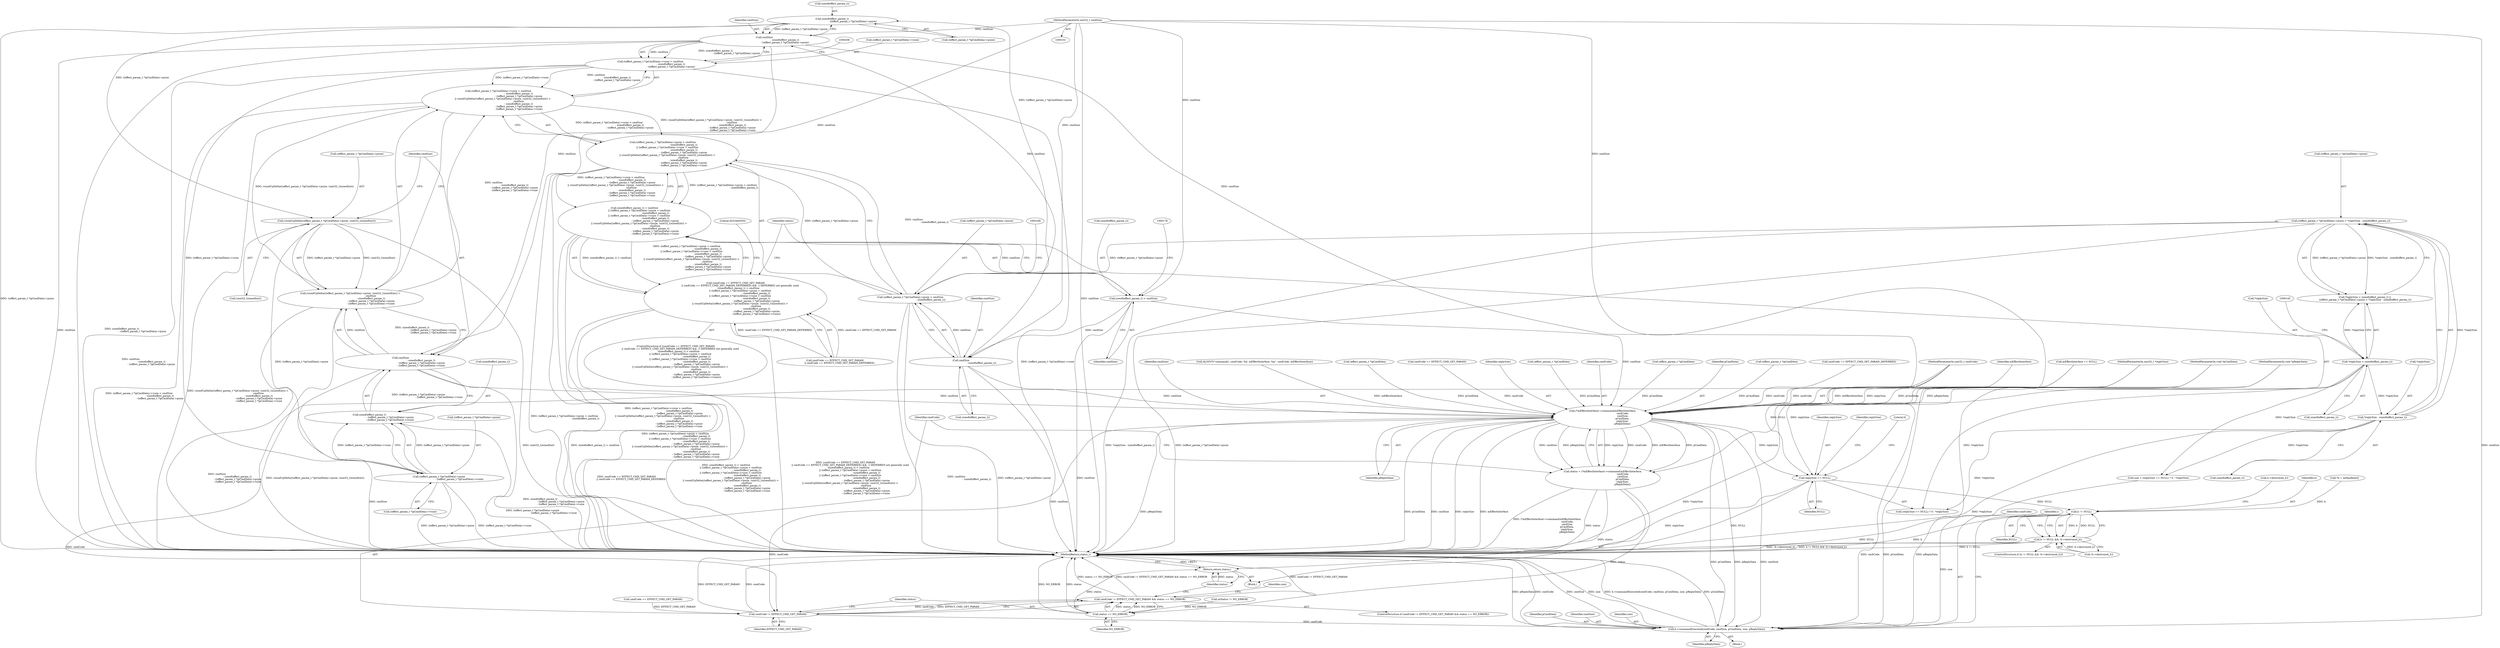 digraph "0_Android_c894aa36be535886a8e5ff02cdbcd07dd24618f6@API" {
"1000194" [label="(Call,sizeof(effect_param_t)\n                                                     - ((effect_param_t *)pCmdData)->psize)"];
"1000175" [label="(Call,((effect_param_t *)pCmdData)->psize > cmdSize\n                                                     - sizeof(effect_param_t))"];
"1000142" [label="(Call,((effect_param_t *)pCmdData)->psize > *replySize - sizeof(effect_param_t))"];
"1000148" [label="(Call,*replySize - sizeof(effect_param_t))"];
"1000137" [label="(Call,*replySize < sizeof(effect_param_t))"];
"1000181" [label="(Call,cmdSize\n                                                     - sizeof(effect_param_t))"];
"1000170" [label="(Call,sizeof(effect_param_t) > cmdSize)"];
"1000103" [label="(MethodParameterIn,uint32_t cmdSize)"];
"1000192" [label="(Call,cmdSize\n                                                     - sizeof(effect_param_t)\n                                                     - ((effect_param_t *)pCmdData)->psize)"];
"1000186" [label="(Call,((effect_param_t *)pCmdData)->vsize > cmdSize\n                                                     - sizeof(effect_param_t)\n                                                     - ((effect_param_t *)pCmdData)->psize)"];
"1000185" [label="(Call,((effect_param_t *)pCmdData)->vsize > cmdSize\n                                                     - sizeof(effect_param_t)\n                                                     - ((effect_param_t *)pCmdData)->psize\n            || roundUpDelta(((effect_param_t *)pCmdData)->psize, (uint32_t)sizeof(int)) >\n                                                     cmdSize\n                                                     - sizeof(effect_param_t)\n                                                     - ((effect_param_t *)pCmdData)->psize\n                                                     - ((effect_param_t *)pCmdData)->vsize)"];
"1000174" [label="(Call,((effect_param_t *)pCmdData)->psize > cmdSize\n                                                     - sizeof(effect_param_t)\n            || ((effect_param_t *)pCmdData)->vsize > cmdSize\n                                                     - sizeof(effect_param_t)\n                                                     - ((effect_param_t *)pCmdData)->psize\n            || roundUpDelta(((effect_param_t *)pCmdData)->psize, (uint32_t)sizeof(int)) >\n                                                     cmdSize\n                                                     - sizeof(effect_param_t)\n                                                     - ((effect_param_t *)pCmdData)->psize\n                                                     - ((effect_param_t *)pCmdData)->vsize)"];
"1000169" [label="(Call,sizeof(effect_param_t) > cmdSize\n            || ((effect_param_t *)pCmdData)->psize > cmdSize\n                                                     - sizeof(effect_param_t)\n            || ((effect_param_t *)pCmdData)->vsize > cmdSize\n                                                     - sizeof(effect_param_t)\n                                                     - ((effect_param_t *)pCmdData)->psize\n            || roundUpDelta(((effect_param_t *)pCmdData)->psize, (uint32_t)sizeof(int)) >\n                                                     cmdSize\n                                                     - sizeof(effect_param_t)\n                                                     - ((effect_param_t *)pCmdData)->psize\n                                                     - ((effect_param_t *)pCmdData)->vsize)"];
"1000161" [label="(Call,(cmdCode == EFFECT_CMD_SET_PARAM\n            || cmdCode == EFFECT_CMD_SET_PARAM_DEFERRED) &&  // DEFERRED not generally used\n        (sizeof(effect_param_t) > cmdSize\n            || ((effect_param_t *)pCmdData)->psize > cmdSize\n                                                     - sizeof(effect_param_t)\n            || ((effect_param_t *)pCmdData)->vsize > cmdSize\n                                                     - sizeof(effect_param_t)\n                                                     - ((effect_param_t *)pCmdData)->psize\n            || roundUpDelta(((effect_param_t *)pCmdData)->psize, (uint32_t)sizeof(int)) >\n                                                     cmdSize\n                                                     - sizeof(effect_param_t)\n                                                     - ((effect_param_t *)pCmdData)->psize\n                                                     - ((effect_param_t *)pCmdData)->vsize))"];
"1000218" [label="(Call,((effect_param_t *)pCmdData)->psize\n                                                     - ((effect_param_t *)pCmdData)->vsize)"];
"1000215" [label="(Call,sizeof(effect_param_t)\n                                                     - ((effect_param_t *)pCmdData)->psize\n                                                     - ((effect_param_t *)pCmdData)->vsize)"];
"1000213" [label="(Call,cmdSize\n                                                     - sizeof(effect_param_t)\n                                                     - ((effect_param_t *)pCmdData)->psize\n                                                     - ((effect_param_t *)pCmdData)->vsize)"];
"1000202" [label="(Call,roundUpDelta(((effect_param_t *)pCmdData)->psize, (uint32_t)sizeof(int)) >\n                                                     cmdSize\n                                                     - sizeof(effect_param_t)\n                                                     - ((effect_param_t *)pCmdData)->psize\n                                                     - ((effect_param_t *)pCmdData)->vsize)"];
"1000239" [label="(Call,(*mEffectInterface)->command(mEffectInterface,\n                                                    cmdCode,\n                                                    cmdSize,\n                                                   pCmdData,\n                                                   replySize,\n                                                   pReplyData))"];
"1000237" [label="(Call,status = (*mEffectInterface)->command(mEffectInterface,\n                                                    cmdCode,\n                                                    cmdSize,\n                                                   pCmdData,\n                                                   replySize,\n                                                   pReplyData))"];
"1000251" [label="(Call,status == NO_ERROR)"];
"1000247" [label="(Call,cmdCode != EFFECT_CMD_GET_PARAM && status == NO_ERROR)"];
"1000296" [label="(Return,return status;)"];
"1000248" [label="(Call,cmdCode != EFFECT_CMD_GET_PARAM)"];
"1000290" [label="(Call,h->commandExecuted(cmdCode, cmdSize, pCmdData, size, pReplyData))"];
"1000259" [label="(Call,replySize == NULL)"];
"1000284" [label="(Call,h != NULL)"];
"1000283" [label="(Call,h != NULL && !h->destroyed_l())"];
"1000203" [label="(Call,roundUpDelta(((effect_param_t *)pCmdData)->psize, (uint32_t)sizeof(int)))"];
"1000297" [label="(Identifier,status)"];
"1000181" [label="(Call,cmdSize\n                                                     - sizeof(effect_param_t))"];
"1000177" [label="(Call,(effect_param_t *)pCmdData)"];
"1000104" [label="(MethodParameterIn,void *pCmdData)"];
"1000149" [label="(Call,*replySize)"];
"1000264" [label="(Identifier,replySize)"];
"1000209" [label="(Call,(uint32_t)sizeof(int))"];
"1000182" [label="(Identifier,cmdSize)"];
"1000262" [label="(Literal,0)"];
"1000295" [label="(Identifier,pReplyData)"];
"1000259" [label="(Call,replySize == NULL)"];
"1000293" [label="(Identifier,pCmdData)"];
"1000241" [label="(Identifier,cmdCode)"];
"1000253" [label="(Identifier,NO_ERROR)"];
"1000248" [label="(Call,cmdCode != EFFECT_CMD_GET_PARAM)"];
"1000277" [label="(Call,*h = mHandles[i])"];
"1000219" [label="(Call,((effect_param_t *)pCmdData)->psize)"];
"1000286" [label="(Identifier,NULL)"];
"1000125" [label="(Call,mStatus != NO_ERROR)"];
"1000239" [label="(Call,(*mEffectInterface)->command(mEffectInterface,\n                                                    cmdCode,\n                                                    cmdSize,\n                                                   pCmdData,\n                                                   replySize,\n                                                   pReplyData))"];
"1000183" [label="(Call,sizeof(effect_param_t))"];
"1000204" [label="(Call,((effect_param_t *)pCmdData)->psize)"];
"1000238" [label="(Identifier,status)"];
"1000144" [label="(Call,(effect_param_t *)pCmdData)"];
"1000161" [label="(Call,(cmdCode == EFFECT_CMD_SET_PARAM\n            || cmdCode == EFFECT_CMD_SET_PARAM_DEFERRED) &&  // DEFERRED not generally used\n        (sizeof(effect_param_t) > cmdSize\n            || ((effect_param_t *)pCmdData)->psize > cmdSize\n                                                     - sizeof(effect_param_t)\n            || ((effect_param_t *)pCmdData)->vsize > cmdSize\n                                                     - sizeof(effect_param_t)\n                                                     - ((effect_param_t *)pCmdData)->psize\n            || roundUpDelta(((effect_param_t *)pCmdData)->psize, (uint32_t)sizeof(int)) >\n                                                     cmdSize\n                                                     - sizeof(effect_param_t)\n                                                     - ((effect_param_t *)pCmdData)->psize\n                                                     - ((effect_param_t *)pCmdData)->vsize))"];
"1000245" [label="(Identifier,pReplyData)"];
"1000243" [label="(Identifier,pCmdData)"];
"1000203" [label="(Call,roundUpDelta(((effect_param_t *)pCmdData)->psize, (uint32_t)sizeof(int)))"];
"1000187" [label="(Call,((effect_param_t *)pCmdData)->vsize)"];
"1000292" [label="(Identifier,cmdSize)"];
"1000294" [label="(Identifier,size)"];
"1000225" [label="(Call,(effect_param_t *)pCmdData)"];
"1000258" [label="(Call,(replySize == NULL) ? 0 : *replySize)"];
"1000251" [label="(Call,status == NO_ERROR)"];
"1000160" [label="(ControlStructure,if ((cmdCode == EFFECT_CMD_SET_PARAM\n            || cmdCode == EFFECT_CMD_SET_PARAM_DEFERRED) &&  // DEFERRED not generally used\n        (sizeof(effect_param_t) > cmdSize\n            || ((effect_param_t *)pCmdData)->psize > cmdSize\n                                                     - sizeof(effect_param_t)\n            || ((effect_param_t *)pCmdData)->vsize > cmdSize\n                                                     - sizeof(effect_param_t)\n                                                     - ((effect_param_t *)pCmdData)->psize\n            || roundUpDelta(((effect_param_t *)pCmdData)->psize, (uint32_t)sizeof(int)) >\n                                                     cmdSize\n                                                     - sizeof(effect_param_t)\n                                                     - ((effect_param_t *)pCmdData)->psize\n                                                     - ((effect_param_t *)pCmdData)->vsize)))"];
"1000166" [label="(Call,cmdCode == EFFECT_CMD_SET_PARAM_DEFERRED)"];
"1000174" [label="(Call,((effect_param_t *)pCmdData)->psize > cmdSize\n                                                     - sizeof(effect_param_t)\n            || ((effect_param_t *)pCmdData)->vsize > cmdSize\n                                                     - sizeof(effect_param_t)\n                                                     - ((effect_param_t *)pCmdData)->psize\n            || roundUpDelta(((effect_param_t *)pCmdData)->psize, (uint32_t)sizeof(int)) >\n                                                     cmdSize\n                                                     - sizeof(effect_param_t)\n                                                     - ((effect_param_t *)pCmdData)->psize\n                                                     - ((effect_param_t *)pCmdData)->vsize)"];
"1000240" [label="(Identifier,mEffectInterface)"];
"1000170" [label="(Call,sizeof(effect_param_t) > cmdSize)"];
"1000242" [label="(Identifier,cmdSize)"];
"1000102" [label="(MethodParameterIn,uint32_t cmdCode)"];
"1000215" [label="(Call,sizeof(effect_param_t)\n                                                     - ((effect_param_t *)pCmdData)->psize\n                                                     - ((effect_param_t *)pCmdData)->vsize)"];
"1000288" [label="(Call,h->destroyed_l())"];
"1000107" [label="(Block,)"];
"1000291" [label="(Identifier,cmdCode)"];
"1000106" [label="(MethodParameterIn,void *pReplyData)"];
"1000185" [label="(Call,((effect_param_t *)pCmdData)->vsize > cmdSize\n                                                     - sizeof(effect_param_t)\n                                                     - ((effect_param_t *)pCmdData)->psize\n            || roundUpDelta(((effect_param_t *)pCmdData)->psize, (uint32_t)sizeof(int)) >\n                                                     cmdSize\n                                                     - sizeof(effect_param_t)\n                                                     - ((effect_param_t *)pCmdData)->psize\n                                                     - ((effect_param_t *)pCmdData)->vsize)"];
"1000133" [label="(Call,cmdCode == EFFECT_CMD_GET_PARAM)"];
"1000252" [label="(Identifier,status)"];
"1000218" [label="(Call,((effect_param_t *)pCmdData)->psize\n                                                     - ((effect_param_t *)pCmdData)->vsize)"];
"1000109" [label="(Call,ALOGVV(\"command(), cmdCode: %d, mEffectInterface: %p\", cmdCode, mEffectInterface))"];
"1000287" [label="(Call,!h->destroyed_l())"];
"1000193" [label="(Identifier,cmdSize)"];
"1000136" [label="(Call,*replySize < sizeof(effect_param_t) ||\n ((effect_param_t *)pCmdData)->psize > *replySize - sizeof(effect_param_t))"];
"1000213" [label="(Call,cmdSize\n                                                     - sizeof(effect_param_t)\n                                                     - ((effect_param_t *)pCmdData)->psize\n                                                     - ((effect_param_t *)pCmdData)->vsize)"];
"1000118" [label="(Call,mEffectInterface == NULL)"];
"1000137" [label="(Call,*replySize < sizeof(effect_param_t))"];
"1000283" [label="(Call,h != NULL && !h->destroyed_l())"];
"1000162" [label="(Call,cmdCode == EFFECT_CMD_SET_PARAM\n            || cmdCode == EFFECT_CMD_SET_PARAM_DEFERRED)"];
"1000261" [label="(Identifier,NULL)"];
"1000195" [label="(Call,sizeof(effect_param_t))"];
"1000298" [label="(MethodReturn,status_t)"];
"1000247" [label="(Call,cmdCode != EFFECT_CMD_GET_PARAM && status == NO_ERROR)"];
"1000140" [label="(Call,sizeof(effect_param_t))"];
"1000192" [label="(Call,cmdSize\n                                                     - sizeof(effect_param_t)\n                                                     - ((effect_param_t *)pCmdData)->psize)"];
"1000296" [label="(Return,return status;)"];
"1000169" [label="(Call,sizeof(effect_param_t) > cmdSize\n            || ((effect_param_t *)pCmdData)->psize > cmdSize\n                                                     - sizeof(effect_param_t)\n            || ((effect_param_t *)pCmdData)->vsize > cmdSize\n                                                     - sizeof(effect_param_t)\n                                                     - ((effect_param_t *)pCmdData)->psize\n            || roundUpDelta(((effect_param_t *)pCmdData)->psize, (uint32_t)sizeof(int)) >\n                                                     cmdSize\n                                                     - sizeof(effect_param_t)\n                                                     - ((effect_param_t *)pCmdData)->psize\n                                                     - ((effect_param_t *)pCmdData)->vsize)"];
"1000290" [label="(Call,h->commandExecuted(cmdCode, cmdSize, pCmdData, size, pReplyData))"];
"1000194" [label="(Call,sizeof(effect_param_t)\n                                                     - ((effect_param_t *)pCmdData)->psize)"];
"1000216" [label="(Call,sizeof(effect_param_t))"];
"1000103" [label="(MethodParameterIn,uint32_t cmdSize)"];
"1000175" [label="(Call,((effect_param_t *)pCmdData)->psize > cmdSize\n                                                     - sizeof(effect_param_t))"];
"1000250" [label="(Identifier,EFFECT_CMD_GET_PARAM)"];
"1000260" [label="(Identifier,replySize)"];
"1000224" [label="(Call,((effect_param_t *)pCmdData)->vsize)"];
"1000186" [label="(Call,((effect_param_t *)pCmdData)->vsize > cmdSize\n                                                     - sizeof(effect_param_t)\n                                                     - ((effect_param_t *)pCmdData)->psize)"];
"1000138" [label="(Call,*replySize)"];
"1000256" [label="(Call,size = (replySize == NULL) ? 0 : *replySize)"];
"1000171" [label="(Call,sizeof(effect_param_t))"];
"1000237" [label="(Call,status = (*mEffectInterface)->command(mEffectInterface,\n                                                    cmdCode,\n                                                    cmdSize,\n                                                   pCmdData,\n                                                   replySize,\n                                                   pReplyData))"];
"1000202" [label="(Call,roundUpDelta(((effect_param_t *)pCmdData)->psize, (uint32_t)sizeof(int)) >\n                                                     cmdSize\n                                                     - sizeof(effect_param_t)\n                                                     - ((effect_param_t *)pCmdData)->psize\n                                                     - ((effect_param_t *)pCmdData)->vsize)"];
"1000173" [label="(Identifier,cmdSize)"];
"1000246" [label="(ControlStructure,if (cmdCode != EFFECT_CMD_GET_PARAM && status == NO_ERROR))"];
"1000198" [label="(Call,(effect_param_t *)pCmdData)"];
"1000163" [label="(Call,cmdCode == EFFECT_CMD_SET_PARAM)"];
"1000244" [label="(Identifier,replySize)"];
"1000257" [label="(Identifier,size)"];
"1000148" [label="(Call,*replySize - sizeof(effect_param_t))"];
"1000176" [label="(Call,((effect_param_t *)pCmdData)->psize)"];
"1000197" [label="(Call,((effect_param_t *)pCmdData)->psize)"];
"1000105" [label="(MethodParameterIn,uint32_t *replySize)"];
"1000284" [label="(Call,h != NULL)"];
"1000231" [label="(Literal,0x534e4554)"];
"1000151" [label="(Call,sizeof(effect_param_t))"];
"1000214" [label="(Identifier,cmdSize)"];
"1000142" [label="(Call,((effect_param_t *)pCmdData)->psize > *replySize - sizeof(effect_param_t))"];
"1000143" [label="(Call,((effect_param_t *)pCmdData)->psize)"];
"1000249" [label="(Identifier,cmdCode)"];
"1000285" [label="(Identifier,h)"];
"1000289" [label="(Block,)"];
"1000274" [label="(Identifier,i)"];
"1000282" [label="(ControlStructure,if (h != NULL && !h->destroyed_l()))"];
"1000194" -> "1000192"  [label="AST: "];
"1000194" -> "1000197"  [label="CFG: "];
"1000195" -> "1000194"  [label="AST: "];
"1000197" -> "1000194"  [label="AST: "];
"1000192" -> "1000194"  [label="CFG: "];
"1000194" -> "1000298"  [label="DDG: ((effect_param_t *)pCmdData)->psize"];
"1000194" -> "1000192"  [label="DDG: ((effect_param_t *)pCmdData)->psize"];
"1000175" -> "1000194"  [label="DDG: ((effect_param_t *)pCmdData)->psize"];
"1000194" -> "1000203"  [label="DDG: ((effect_param_t *)pCmdData)->psize"];
"1000175" -> "1000174"  [label="AST: "];
"1000175" -> "1000181"  [label="CFG: "];
"1000176" -> "1000175"  [label="AST: "];
"1000181" -> "1000175"  [label="AST: "];
"1000189" -> "1000175"  [label="CFG: "];
"1000174" -> "1000175"  [label="CFG: "];
"1000175" -> "1000298"  [label="DDG: cmdSize\n                                                     - sizeof(effect_param_t)"];
"1000175" -> "1000298"  [label="DDG: ((effect_param_t *)pCmdData)->psize"];
"1000175" -> "1000174"  [label="DDG: ((effect_param_t *)pCmdData)->psize"];
"1000175" -> "1000174"  [label="DDG: cmdSize\n                                                     - sizeof(effect_param_t)"];
"1000142" -> "1000175"  [label="DDG: ((effect_param_t *)pCmdData)->psize"];
"1000181" -> "1000175"  [label="DDG: cmdSize"];
"1000142" -> "1000136"  [label="AST: "];
"1000142" -> "1000148"  [label="CFG: "];
"1000143" -> "1000142"  [label="AST: "];
"1000148" -> "1000142"  [label="AST: "];
"1000136" -> "1000142"  [label="CFG: "];
"1000142" -> "1000298"  [label="DDG: *replySize - sizeof(effect_param_t)"];
"1000142" -> "1000298"  [label="DDG: ((effect_param_t *)pCmdData)->psize"];
"1000142" -> "1000136"  [label="DDG: ((effect_param_t *)pCmdData)->psize"];
"1000142" -> "1000136"  [label="DDG: *replySize - sizeof(effect_param_t)"];
"1000148" -> "1000142"  [label="DDG: *replySize"];
"1000148" -> "1000151"  [label="CFG: "];
"1000149" -> "1000148"  [label="AST: "];
"1000151" -> "1000148"  [label="AST: "];
"1000148" -> "1000298"  [label="DDG: *replySize"];
"1000137" -> "1000148"  [label="DDG: *replySize"];
"1000148" -> "1000256"  [label="DDG: *replySize"];
"1000148" -> "1000258"  [label="DDG: *replySize"];
"1000137" -> "1000136"  [label="AST: "];
"1000137" -> "1000140"  [label="CFG: "];
"1000138" -> "1000137"  [label="AST: "];
"1000140" -> "1000137"  [label="AST: "];
"1000145" -> "1000137"  [label="CFG: "];
"1000136" -> "1000137"  [label="CFG: "];
"1000137" -> "1000298"  [label="DDG: *replySize"];
"1000137" -> "1000136"  [label="DDG: *replySize"];
"1000137" -> "1000256"  [label="DDG: *replySize"];
"1000137" -> "1000258"  [label="DDG: *replySize"];
"1000181" -> "1000183"  [label="CFG: "];
"1000182" -> "1000181"  [label="AST: "];
"1000183" -> "1000181"  [label="AST: "];
"1000181" -> "1000298"  [label="DDG: cmdSize"];
"1000170" -> "1000181"  [label="DDG: cmdSize"];
"1000103" -> "1000181"  [label="DDG: cmdSize"];
"1000181" -> "1000192"  [label="DDG: cmdSize"];
"1000181" -> "1000239"  [label="DDG: cmdSize"];
"1000170" -> "1000169"  [label="AST: "];
"1000170" -> "1000173"  [label="CFG: "];
"1000171" -> "1000170"  [label="AST: "];
"1000173" -> "1000170"  [label="AST: "];
"1000178" -> "1000170"  [label="CFG: "];
"1000169" -> "1000170"  [label="CFG: "];
"1000170" -> "1000298"  [label="DDG: cmdSize"];
"1000170" -> "1000169"  [label="DDG: cmdSize"];
"1000103" -> "1000170"  [label="DDG: cmdSize"];
"1000170" -> "1000239"  [label="DDG: cmdSize"];
"1000103" -> "1000101"  [label="AST: "];
"1000103" -> "1000298"  [label="DDG: cmdSize"];
"1000103" -> "1000192"  [label="DDG: cmdSize"];
"1000103" -> "1000213"  [label="DDG: cmdSize"];
"1000103" -> "1000239"  [label="DDG: cmdSize"];
"1000103" -> "1000290"  [label="DDG: cmdSize"];
"1000192" -> "1000186"  [label="AST: "];
"1000193" -> "1000192"  [label="AST: "];
"1000186" -> "1000192"  [label="CFG: "];
"1000192" -> "1000298"  [label="DDG: sizeof(effect_param_t)\n                                                     - ((effect_param_t *)pCmdData)->psize"];
"1000192" -> "1000298"  [label="DDG: cmdSize"];
"1000192" -> "1000186"  [label="DDG: cmdSize"];
"1000192" -> "1000186"  [label="DDG: sizeof(effect_param_t)\n                                                     - ((effect_param_t *)pCmdData)->psize"];
"1000192" -> "1000213"  [label="DDG: cmdSize"];
"1000192" -> "1000239"  [label="DDG: cmdSize"];
"1000186" -> "1000185"  [label="AST: "];
"1000187" -> "1000186"  [label="AST: "];
"1000206" -> "1000186"  [label="CFG: "];
"1000185" -> "1000186"  [label="CFG: "];
"1000186" -> "1000298"  [label="DDG: ((effect_param_t *)pCmdData)->vsize"];
"1000186" -> "1000298"  [label="DDG: cmdSize\n                                                     - sizeof(effect_param_t)\n                                                     - ((effect_param_t *)pCmdData)->psize"];
"1000186" -> "1000185"  [label="DDG: ((effect_param_t *)pCmdData)->vsize"];
"1000186" -> "1000185"  [label="DDG: cmdSize\n                                                     - sizeof(effect_param_t)\n                                                     - ((effect_param_t *)pCmdData)->psize"];
"1000186" -> "1000218"  [label="DDG: ((effect_param_t *)pCmdData)->vsize"];
"1000185" -> "1000174"  [label="AST: "];
"1000185" -> "1000202"  [label="CFG: "];
"1000202" -> "1000185"  [label="AST: "];
"1000174" -> "1000185"  [label="CFG: "];
"1000185" -> "1000298"  [label="DDG: ((effect_param_t *)pCmdData)->vsize > cmdSize\n                                                     - sizeof(effect_param_t)\n                                                     - ((effect_param_t *)pCmdData)->psize"];
"1000185" -> "1000298"  [label="DDG: roundUpDelta(((effect_param_t *)pCmdData)->psize, (uint32_t)sizeof(int)) >\n                                                     cmdSize\n                                                     - sizeof(effect_param_t)\n                                                     - ((effect_param_t *)pCmdData)->psize\n                                                     - ((effect_param_t *)pCmdData)->vsize"];
"1000185" -> "1000174"  [label="DDG: ((effect_param_t *)pCmdData)->vsize > cmdSize\n                                                     - sizeof(effect_param_t)\n                                                     - ((effect_param_t *)pCmdData)->psize"];
"1000185" -> "1000174"  [label="DDG: roundUpDelta(((effect_param_t *)pCmdData)->psize, (uint32_t)sizeof(int)) >\n                                                     cmdSize\n                                                     - sizeof(effect_param_t)\n                                                     - ((effect_param_t *)pCmdData)->psize\n                                                     - ((effect_param_t *)pCmdData)->vsize"];
"1000202" -> "1000185"  [label="DDG: roundUpDelta(((effect_param_t *)pCmdData)->psize, (uint32_t)sizeof(int))"];
"1000202" -> "1000185"  [label="DDG: cmdSize\n                                                     - sizeof(effect_param_t)\n                                                     - ((effect_param_t *)pCmdData)->psize\n                                                     - ((effect_param_t *)pCmdData)->vsize"];
"1000174" -> "1000169"  [label="AST: "];
"1000169" -> "1000174"  [label="CFG: "];
"1000174" -> "1000298"  [label="DDG: ((effect_param_t *)pCmdData)->vsize > cmdSize\n                                                     - sizeof(effect_param_t)\n                                                     - ((effect_param_t *)pCmdData)->psize\n            || roundUpDelta(((effect_param_t *)pCmdData)->psize, (uint32_t)sizeof(int)) >\n                                                     cmdSize\n                                                     - sizeof(effect_param_t)\n                                                     - ((effect_param_t *)pCmdData)->psize\n                                                     - ((effect_param_t *)pCmdData)->vsize"];
"1000174" -> "1000298"  [label="DDG: ((effect_param_t *)pCmdData)->psize > cmdSize\n                                                     - sizeof(effect_param_t)"];
"1000174" -> "1000169"  [label="DDG: ((effect_param_t *)pCmdData)->psize > cmdSize\n                                                     - sizeof(effect_param_t)"];
"1000174" -> "1000169"  [label="DDG: ((effect_param_t *)pCmdData)->vsize > cmdSize\n                                                     - sizeof(effect_param_t)\n                                                     - ((effect_param_t *)pCmdData)->psize\n            || roundUpDelta(((effect_param_t *)pCmdData)->psize, (uint32_t)sizeof(int)) >\n                                                     cmdSize\n                                                     - sizeof(effect_param_t)\n                                                     - ((effect_param_t *)pCmdData)->psize\n                                                     - ((effect_param_t *)pCmdData)->vsize"];
"1000169" -> "1000161"  [label="AST: "];
"1000161" -> "1000169"  [label="CFG: "];
"1000169" -> "1000298"  [label="DDG: sizeof(effect_param_t) > cmdSize"];
"1000169" -> "1000298"  [label="DDG: ((effect_param_t *)pCmdData)->psize > cmdSize\n                                                     - sizeof(effect_param_t)\n            || ((effect_param_t *)pCmdData)->vsize > cmdSize\n                                                     - sizeof(effect_param_t)\n                                                     - ((effect_param_t *)pCmdData)->psize\n            || roundUpDelta(((effect_param_t *)pCmdData)->psize, (uint32_t)sizeof(int)) >\n                                                     cmdSize\n                                                     - sizeof(effect_param_t)\n                                                     - ((effect_param_t *)pCmdData)->psize\n                                                     - ((effect_param_t *)pCmdData)->vsize"];
"1000169" -> "1000161"  [label="DDG: sizeof(effect_param_t) > cmdSize"];
"1000169" -> "1000161"  [label="DDG: ((effect_param_t *)pCmdData)->psize > cmdSize\n                                                     - sizeof(effect_param_t)\n            || ((effect_param_t *)pCmdData)->vsize > cmdSize\n                                                     - sizeof(effect_param_t)\n                                                     - ((effect_param_t *)pCmdData)->psize\n            || roundUpDelta(((effect_param_t *)pCmdData)->psize, (uint32_t)sizeof(int)) >\n                                                     cmdSize\n                                                     - sizeof(effect_param_t)\n                                                     - ((effect_param_t *)pCmdData)->psize\n                                                     - ((effect_param_t *)pCmdData)->vsize"];
"1000161" -> "1000160"  [label="AST: "];
"1000161" -> "1000162"  [label="CFG: "];
"1000162" -> "1000161"  [label="AST: "];
"1000231" -> "1000161"  [label="CFG: "];
"1000238" -> "1000161"  [label="CFG: "];
"1000161" -> "1000298"  [label="DDG: sizeof(effect_param_t) > cmdSize\n            || ((effect_param_t *)pCmdData)->psize > cmdSize\n                                                     - sizeof(effect_param_t)\n            || ((effect_param_t *)pCmdData)->vsize > cmdSize\n                                                     - sizeof(effect_param_t)\n                                                     - ((effect_param_t *)pCmdData)->psize\n            || roundUpDelta(((effect_param_t *)pCmdData)->psize, (uint32_t)sizeof(int)) >\n                                                     cmdSize\n                                                     - sizeof(effect_param_t)\n                                                     - ((effect_param_t *)pCmdData)->psize\n                                                     - ((effect_param_t *)pCmdData)->vsize"];
"1000161" -> "1000298"  [label="DDG: cmdCode == EFFECT_CMD_SET_PARAM\n            || cmdCode == EFFECT_CMD_SET_PARAM_DEFERRED"];
"1000161" -> "1000298"  [label="DDG: (cmdCode == EFFECT_CMD_SET_PARAM\n            || cmdCode == EFFECT_CMD_SET_PARAM_DEFERRED) &&  // DEFERRED not generally used\n        (sizeof(effect_param_t) > cmdSize\n            || ((effect_param_t *)pCmdData)->psize > cmdSize\n                                                     - sizeof(effect_param_t)\n            || ((effect_param_t *)pCmdData)->vsize > cmdSize\n                                                     - sizeof(effect_param_t)\n                                                     - ((effect_param_t *)pCmdData)->psize\n            || roundUpDelta(((effect_param_t *)pCmdData)->psize, (uint32_t)sizeof(int)) >\n                                                     cmdSize\n                                                     - sizeof(effect_param_t)\n                                                     - ((effect_param_t *)pCmdData)->psize\n                                                     - ((effect_param_t *)pCmdData)->vsize)"];
"1000162" -> "1000161"  [label="DDG: cmdCode == EFFECT_CMD_SET_PARAM"];
"1000162" -> "1000161"  [label="DDG: cmdCode == EFFECT_CMD_SET_PARAM_DEFERRED"];
"1000218" -> "1000215"  [label="AST: "];
"1000218" -> "1000224"  [label="CFG: "];
"1000219" -> "1000218"  [label="AST: "];
"1000224" -> "1000218"  [label="AST: "];
"1000215" -> "1000218"  [label="CFG: "];
"1000218" -> "1000298"  [label="DDG: ((effect_param_t *)pCmdData)->psize"];
"1000218" -> "1000298"  [label="DDG: ((effect_param_t *)pCmdData)->vsize"];
"1000218" -> "1000215"  [label="DDG: ((effect_param_t *)pCmdData)->psize"];
"1000218" -> "1000215"  [label="DDG: ((effect_param_t *)pCmdData)->vsize"];
"1000203" -> "1000218"  [label="DDG: ((effect_param_t *)pCmdData)->psize"];
"1000215" -> "1000213"  [label="AST: "];
"1000216" -> "1000215"  [label="AST: "];
"1000213" -> "1000215"  [label="CFG: "];
"1000215" -> "1000298"  [label="DDG: ((effect_param_t *)pCmdData)->psize\n                                                     - ((effect_param_t *)pCmdData)->vsize"];
"1000215" -> "1000213"  [label="DDG: ((effect_param_t *)pCmdData)->psize\n                                                     - ((effect_param_t *)pCmdData)->vsize"];
"1000213" -> "1000202"  [label="AST: "];
"1000214" -> "1000213"  [label="AST: "];
"1000202" -> "1000213"  [label="CFG: "];
"1000213" -> "1000298"  [label="DDG: cmdSize"];
"1000213" -> "1000298"  [label="DDG: sizeof(effect_param_t)\n                                                     - ((effect_param_t *)pCmdData)->psize\n                                                     - ((effect_param_t *)pCmdData)->vsize"];
"1000213" -> "1000202"  [label="DDG: cmdSize"];
"1000213" -> "1000202"  [label="DDG: sizeof(effect_param_t)\n                                                     - ((effect_param_t *)pCmdData)->psize\n                                                     - ((effect_param_t *)pCmdData)->vsize"];
"1000213" -> "1000239"  [label="DDG: cmdSize"];
"1000203" -> "1000202"  [label="AST: "];
"1000202" -> "1000298"  [label="DDG: roundUpDelta(((effect_param_t *)pCmdData)->psize, (uint32_t)sizeof(int))"];
"1000202" -> "1000298"  [label="DDG: cmdSize\n                                                     - sizeof(effect_param_t)\n                                                     - ((effect_param_t *)pCmdData)->psize\n                                                     - ((effect_param_t *)pCmdData)->vsize"];
"1000203" -> "1000202"  [label="DDG: ((effect_param_t *)pCmdData)->psize"];
"1000203" -> "1000202"  [label="DDG: (uint32_t)sizeof(int)"];
"1000239" -> "1000237"  [label="AST: "];
"1000239" -> "1000245"  [label="CFG: "];
"1000240" -> "1000239"  [label="AST: "];
"1000241" -> "1000239"  [label="AST: "];
"1000242" -> "1000239"  [label="AST: "];
"1000243" -> "1000239"  [label="AST: "];
"1000244" -> "1000239"  [label="AST: "];
"1000245" -> "1000239"  [label="AST: "];
"1000237" -> "1000239"  [label="CFG: "];
"1000239" -> "1000298"  [label="DDG: mEffectInterface"];
"1000239" -> "1000298"  [label="DDG: cmdSize"];
"1000239" -> "1000298"  [label="DDG: replySize"];
"1000239" -> "1000298"  [label="DDG: pReplyData"];
"1000239" -> "1000298"  [label="DDG: pCmdData"];
"1000239" -> "1000237"  [label="DDG: replySize"];
"1000239" -> "1000237"  [label="DDG: cmdCode"];
"1000239" -> "1000237"  [label="DDG: mEffectInterface"];
"1000239" -> "1000237"  [label="DDG: pCmdData"];
"1000239" -> "1000237"  [label="DDG: cmdSize"];
"1000239" -> "1000237"  [label="DDG: pReplyData"];
"1000109" -> "1000239"  [label="DDG: mEffectInterface"];
"1000118" -> "1000239"  [label="DDG: mEffectInterface"];
"1000163" -> "1000239"  [label="DDG: cmdCode"];
"1000166" -> "1000239"  [label="DDG: cmdCode"];
"1000102" -> "1000239"  [label="DDG: cmdCode"];
"1000225" -> "1000239"  [label="DDG: pCmdData"];
"1000198" -> "1000239"  [label="DDG: pCmdData"];
"1000144" -> "1000239"  [label="DDG: pCmdData"];
"1000177" -> "1000239"  [label="DDG: pCmdData"];
"1000104" -> "1000239"  [label="DDG: pCmdData"];
"1000105" -> "1000239"  [label="DDG: replySize"];
"1000106" -> "1000239"  [label="DDG: pReplyData"];
"1000239" -> "1000248"  [label="DDG: cmdCode"];
"1000239" -> "1000259"  [label="DDG: replySize"];
"1000239" -> "1000290"  [label="DDG: cmdSize"];
"1000239" -> "1000290"  [label="DDG: pCmdData"];
"1000239" -> "1000290"  [label="DDG: pReplyData"];
"1000237" -> "1000107"  [label="AST: "];
"1000238" -> "1000237"  [label="AST: "];
"1000249" -> "1000237"  [label="CFG: "];
"1000237" -> "1000298"  [label="DDG: (*mEffectInterface)->command(mEffectInterface,\n                                                    cmdCode,\n                                                    cmdSize,\n                                                   pCmdData,\n                                                   replySize,\n                                                   pReplyData)"];
"1000237" -> "1000298"  [label="DDG: status"];
"1000237" -> "1000251"  [label="DDG: status"];
"1000237" -> "1000296"  [label="DDG: status"];
"1000251" -> "1000247"  [label="AST: "];
"1000251" -> "1000253"  [label="CFG: "];
"1000252" -> "1000251"  [label="AST: "];
"1000253" -> "1000251"  [label="AST: "];
"1000247" -> "1000251"  [label="CFG: "];
"1000251" -> "1000298"  [label="DDG: NO_ERROR"];
"1000251" -> "1000298"  [label="DDG: status"];
"1000251" -> "1000247"  [label="DDG: status"];
"1000251" -> "1000247"  [label="DDG: NO_ERROR"];
"1000125" -> "1000251"  [label="DDG: NO_ERROR"];
"1000251" -> "1000296"  [label="DDG: status"];
"1000247" -> "1000246"  [label="AST: "];
"1000247" -> "1000248"  [label="CFG: "];
"1000248" -> "1000247"  [label="AST: "];
"1000257" -> "1000247"  [label="CFG: "];
"1000297" -> "1000247"  [label="CFG: "];
"1000247" -> "1000298"  [label="DDG: cmdCode != EFFECT_CMD_GET_PARAM"];
"1000247" -> "1000298"  [label="DDG: status == NO_ERROR"];
"1000247" -> "1000298"  [label="DDG: cmdCode != EFFECT_CMD_GET_PARAM && status == NO_ERROR"];
"1000248" -> "1000247"  [label="DDG: cmdCode"];
"1000248" -> "1000247"  [label="DDG: EFFECT_CMD_GET_PARAM"];
"1000296" -> "1000107"  [label="AST: "];
"1000296" -> "1000297"  [label="CFG: "];
"1000297" -> "1000296"  [label="AST: "];
"1000298" -> "1000296"  [label="CFG: "];
"1000296" -> "1000298"  [label="DDG: <RET>"];
"1000297" -> "1000296"  [label="DDG: status"];
"1000248" -> "1000250"  [label="CFG: "];
"1000249" -> "1000248"  [label="AST: "];
"1000250" -> "1000248"  [label="AST: "];
"1000252" -> "1000248"  [label="CFG: "];
"1000248" -> "1000298"  [label="DDG: EFFECT_CMD_GET_PARAM"];
"1000248" -> "1000298"  [label="DDG: cmdCode"];
"1000102" -> "1000248"  [label="DDG: cmdCode"];
"1000133" -> "1000248"  [label="DDG: EFFECT_CMD_GET_PARAM"];
"1000248" -> "1000290"  [label="DDG: cmdCode"];
"1000290" -> "1000289"  [label="AST: "];
"1000290" -> "1000295"  [label="CFG: "];
"1000291" -> "1000290"  [label="AST: "];
"1000292" -> "1000290"  [label="AST: "];
"1000293" -> "1000290"  [label="AST: "];
"1000294" -> "1000290"  [label="AST: "];
"1000295" -> "1000290"  [label="AST: "];
"1000274" -> "1000290"  [label="CFG: "];
"1000290" -> "1000298"  [label="DDG: cmdCode"];
"1000290" -> "1000298"  [label="DDG: cmdSize"];
"1000290" -> "1000298"  [label="DDG: size"];
"1000290" -> "1000298"  [label="DDG: h->commandExecuted(cmdCode, cmdSize, pCmdData, size, pReplyData)"];
"1000290" -> "1000298"  [label="DDG: pCmdData"];
"1000290" -> "1000298"  [label="DDG: pReplyData"];
"1000102" -> "1000290"  [label="DDG: cmdCode"];
"1000104" -> "1000290"  [label="DDG: pCmdData"];
"1000256" -> "1000290"  [label="DDG: size"];
"1000106" -> "1000290"  [label="DDG: pReplyData"];
"1000259" -> "1000258"  [label="AST: "];
"1000259" -> "1000261"  [label="CFG: "];
"1000260" -> "1000259"  [label="AST: "];
"1000261" -> "1000259"  [label="AST: "];
"1000262" -> "1000259"  [label="CFG: "];
"1000264" -> "1000259"  [label="CFG: "];
"1000259" -> "1000298"  [label="DDG: replySize"];
"1000259" -> "1000298"  [label="DDG: NULL"];
"1000105" -> "1000259"  [label="DDG: replySize"];
"1000118" -> "1000259"  [label="DDG: NULL"];
"1000259" -> "1000284"  [label="DDG: NULL"];
"1000284" -> "1000283"  [label="AST: "];
"1000284" -> "1000286"  [label="CFG: "];
"1000285" -> "1000284"  [label="AST: "];
"1000286" -> "1000284"  [label="AST: "];
"1000288" -> "1000284"  [label="CFG: "];
"1000283" -> "1000284"  [label="CFG: "];
"1000284" -> "1000298"  [label="DDG: NULL"];
"1000284" -> "1000298"  [label="DDG: h"];
"1000284" -> "1000283"  [label="DDG: h"];
"1000284" -> "1000283"  [label="DDG: NULL"];
"1000277" -> "1000284"  [label="DDG: h"];
"1000283" -> "1000282"  [label="AST: "];
"1000283" -> "1000287"  [label="CFG: "];
"1000287" -> "1000283"  [label="AST: "];
"1000291" -> "1000283"  [label="CFG: "];
"1000274" -> "1000283"  [label="CFG: "];
"1000283" -> "1000298"  [label="DDG: h != NULL"];
"1000283" -> "1000298"  [label="DDG: !h->destroyed_l()"];
"1000283" -> "1000298"  [label="DDG: h != NULL && !h->destroyed_l()"];
"1000287" -> "1000283"  [label="DDG: h->destroyed_l()"];
"1000203" -> "1000209"  [label="CFG: "];
"1000204" -> "1000203"  [label="AST: "];
"1000209" -> "1000203"  [label="AST: "];
"1000214" -> "1000203"  [label="CFG: "];
"1000203" -> "1000298"  [label="DDG: (uint32_t)sizeof(int)"];
}
